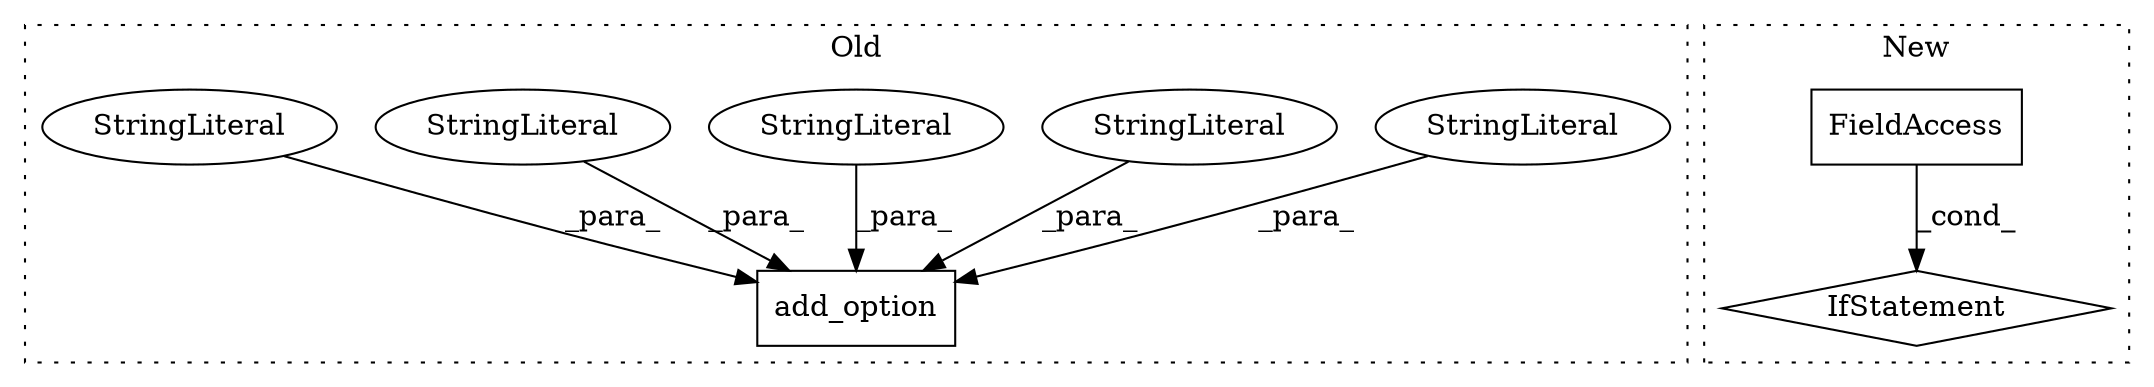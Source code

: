 digraph G {
subgraph cluster0 {
1 [label="add_option" a="32" s="1325,1392" l="11,1" shape="box"];
4 [label="StringLiteral" a="45" s="1368" l="24" shape="ellipse"];
5 [label="StringLiteral" a="45" s="1350" l="6" shape="ellipse"];
6 [label="StringLiteral" a="45" s="1336" l="4" shape="ellipse"];
7 [label="StringLiteral" a="45" s="1357" l="5" shape="ellipse"];
8 [label="StringLiteral" a="45" s="1363" l="4" shape="ellipse"];
label = "Old";
style="dotted";
}
subgraph cluster1 {
2 [label="IfStatement" a="25" s="1985" l="3" shape="diamond"];
3 [label="FieldAccess" a="22" s="1968" l="17" shape="box"];
label = "New";
style="dotted";
}
3 -> 2 [label="_cond_"];
4 -> 1 [label="_para_"];
5 -> 1 [label="_para_"];
6 -> 1 [label="_para_"];
7 -> 1 [label="_para_"];
8 -> 1 [label="_para_"];
}
